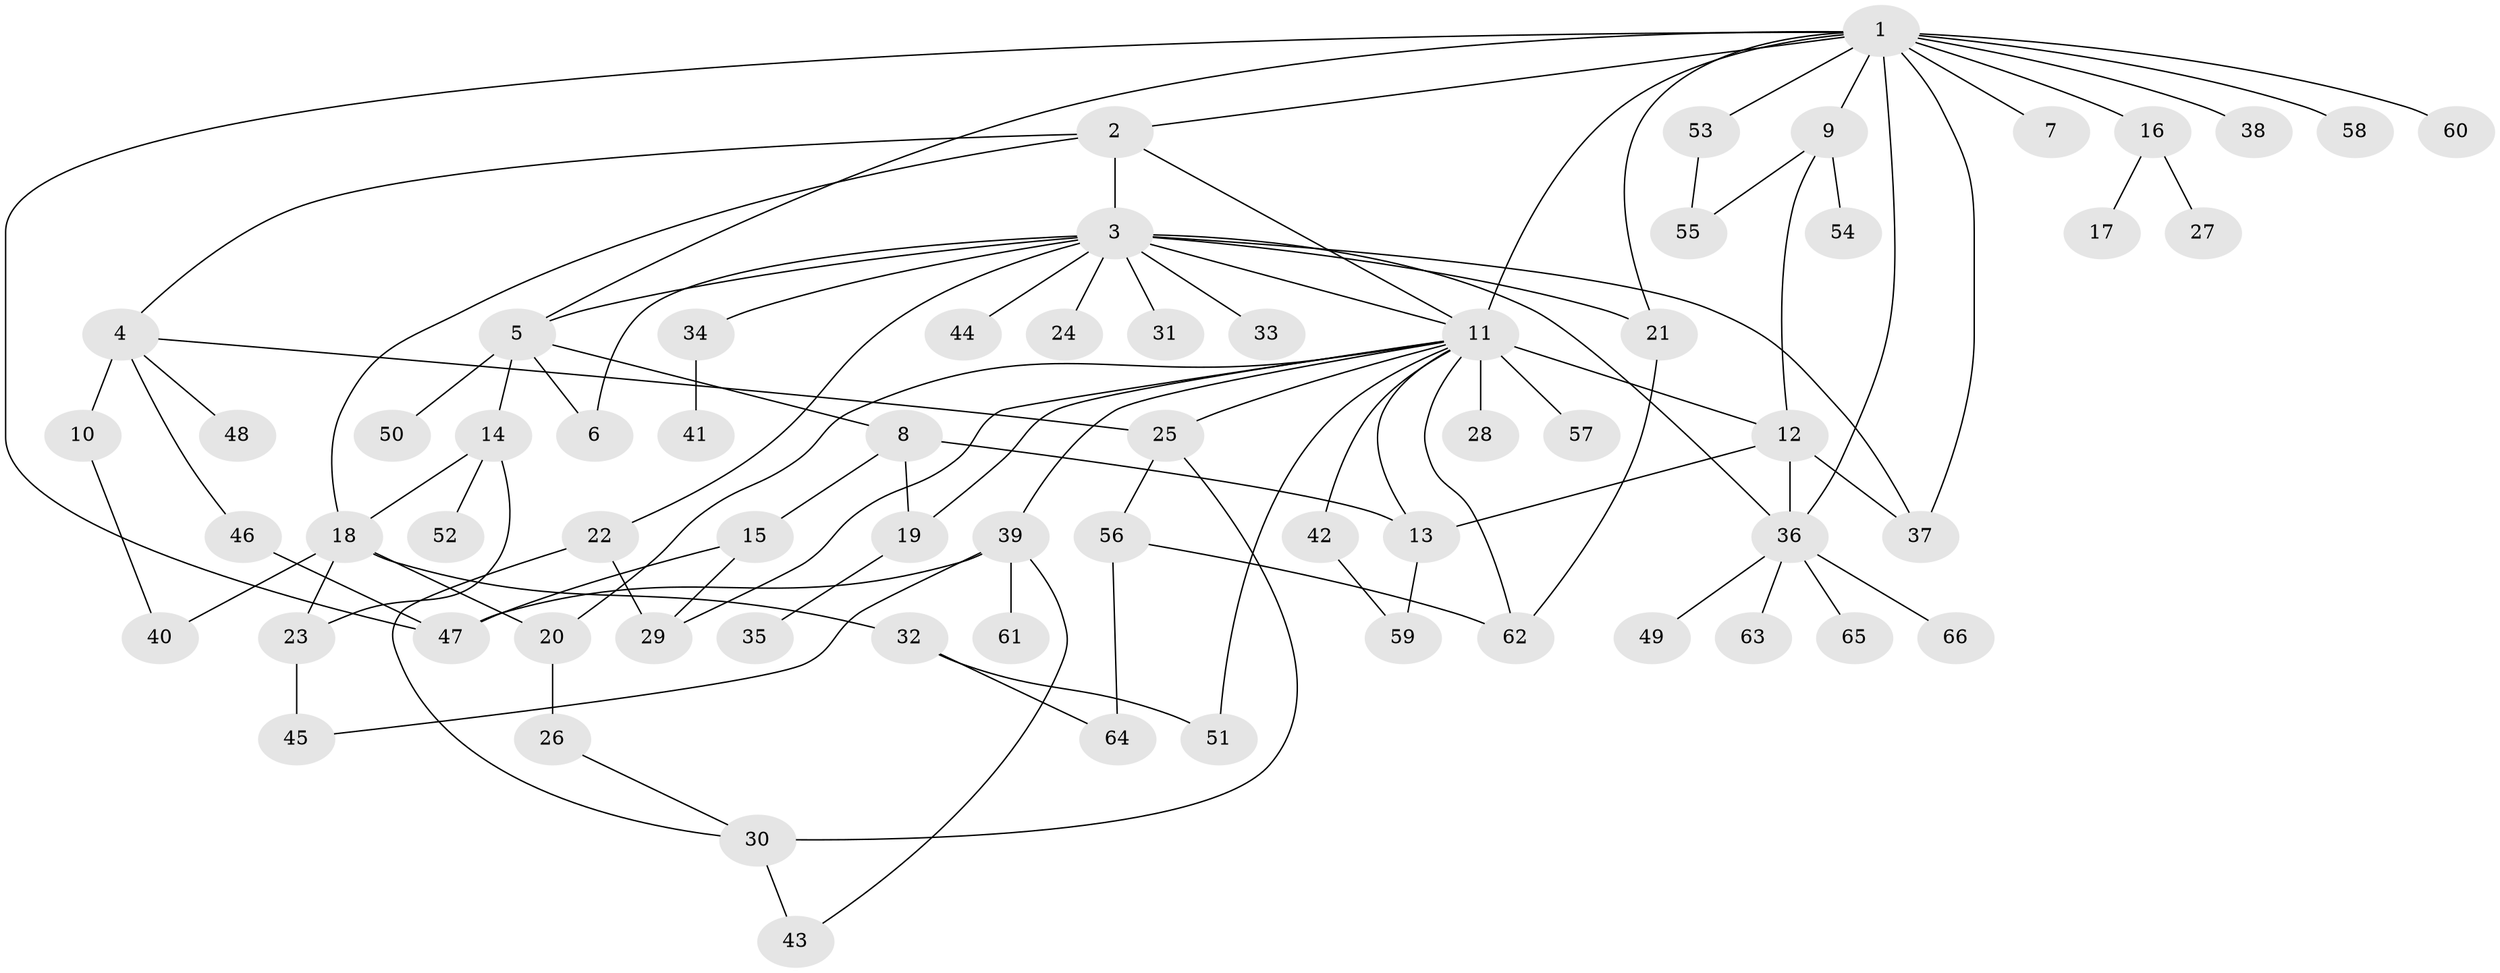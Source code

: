 // original degree distribution, {15: 0.007575757575757576, 6: 0.015151515151515152, 14: 0.007575757575757576, 9: 0.007575757575757576, 7: 0.022727272727272728, 2: 0.2196969696969697, 5: 0.030303030303030304, 1: 0.5, 26: 0.007575757575757576, 3: 0.11363636363636363, 4: 0.05303030303030303, 8: 0.015151515151515152}
// Generated by graph-tools (version 1.1) at 2025/35/03/09/25 02:35:26]
// undirected, 66 vertices, 98 edges
graph export_dot {
graph [start="1"]
  node [color=gray90,style=filled];
  1;
  2;
  3;
  4;
  5;
  6;
  7;
  8;
  9;
  10;
  11;
  12;
  13;
  14;
  15;
  16;
  17;
  18;
  19;
  20;
  21;
  22;
  23;
  24;
  25;
  26;
  27;
  28;
  29;
  30;
  31;
  32;
  33;
  34;
  35;
  36;
  37;
  38;
  39;
  40;
  41;
  42;
  43;
  44;
  45;
  46;
  47;
  48;
  49;
  50;
  51;
  52;
  53;
  54;
  55;
  56;
  57;
  58;
  59;
  60;
  61;
  62;
  63;
  64;
  65;
  66;
  1 -- 2 [weight=1.0];
  1 -- 5 [weight=1.0];
  1 -- 7 [weight=1.0];
  1 -- 9 [weight=1.0];
  1 -- 11 [weight=1.0];
  1 -- 16 [weight=1.0];
  1 -- 21 [weight=1.0];
  1 -- 36 [weight=1.0];
  1 -- 37 [weight=1.0];
  1 -- 38 [weight=1.0];
  1 -- 47 [weight=1.0];
  1 -- 53 [weight=1.0];
  1 -- 58 [weight=1.0];
  1 -- 60 [weight=1.0];
  2 -- 3 [weight=1.0];
  2 -- 4 [weight=1.0];
  2 -- 11 [weight=1.0];
  2 -- 18 [weight=1.0];
  3 -- 5 [weight=1.0];
  3 -- 6 [weight=1.0];
  3 -- 11 [weight=1.0];
  3 -- 21 [weight=1.0];
  3 -- 22 [weight=1.0];
  3 -- 24 [weight=1.0];
  3 -- 31 [weight=1.0];
  3 -- 33 [weight=1.0];
  3 -- 34 [weight=1.0];
  3 -- 36 [weight=1.0];
  3 -- 37 [weight=1.0];
  3 -- 44 [weight=1.0];
  4 -- 10 [weight=4.0];
  4 -- 25 [weight=1.0];
  4 -- 46 [weight=1.0];
  4 -- 48 [weight=1.0];
  5 -- 6 [weight=1.0];
  5 -- 8 [weight=1.0];
  5 -- 14 [weight=1.0];
  5 -- 50 [weight=1.0];
  8 -- 13 [weight=3.0];
  8 -- 15 [weight=1.0];
  8 -- 19 [weight=1.0];
  9 -- 12 [weight=1.0];
  9 -- 54 [weight=1.0];
  9 -- 55 [weight=1.0];
  10 -- 40 [weight=1.0];
  11 -- 12 [weight=10.0];
  11 -- 13 [weight=2.0];
  11 -- 19 [weight=1.0];
  11 -- 20 [weight=1.0];
  11 -- 25 [weight=1.0];
  11 -- 28 [weight=1.0];
  11 -- 29 [weight=1.0];
  11 -- 39 [weight=1.0];
  11 -- 42 [weight=1.0];
  11 -- 51 [weight=1.0];
  11 -- 57 [weight=1.0];
  11 -- 62 [weight=1.0];
  12 -- 13 [weight=1.0];
  12 -- 36 [weight=1.0];
  12 -- 37 [weight=1.0];
  13 -- 59 [weight=1.0];
  14 -- 18 [weight=1.0];
  14 -- 23 [weight=1.0];
  14 -- 52 [weight=1.0];
  15 -- 29 [weight=1.0];
  15 -- 47 [weight=1.0];
  16 -- 17 [weight=1.0];
  16 -- 27 [weight=1.0];
  18 -- 20 [weight=1.0];
  18 -- 23 [weight=1.0];
  18 -- 32 [weight=2.0];
  18 -- 40 [weight=1.0];
  19 -- 35 [weight=1.0];
  20 -- 26 [weight=3.0];
  21 -- 62 [weight=2.0];
  22 -- 29 [weight=1.0];
  22 -- 30 [weight=1.0];
  23 -- 45 [weight=1.0];
  25 -- 30 [weight=1.0];
  25 -- 56 [weight=1.0];
  26 -- 30 [weight=1.0];
  30 -- 43 [weight=1.0];
  32 -- 51 [weight=1.0];
  32 -- 64 [weight=1.0];
  34 -- 41 [weight=1.0];
  36 -- 49 [weight=1.0];
  36 -- 63 [weight=1.0];
  36 -- 65 [weight=1.0];
  36 -- 66 [weight=1.0];
  39 -- 43 [weight=1.0];
  39 -- 45 [weight=1.0];
  39 -- 47 [weight=1.0];
  39 -- 61 [weight=1.0];
  42 -- 59 [weight=1.0];
  46 -- 47 [weight=2.0];
  53 -- 55 [weight=1.0];
  56 -- 62 [weight=1.0];
  56 -- 64 [weight=1.0];
}
